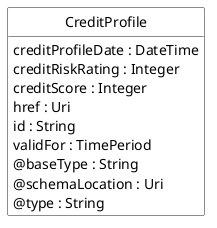 @startuml
hide circle
hide methods
hide stereotype
show <<Enumeration>> stereotype
skinparam class {
   BackgroundColor<<Enumeration>> #E6F5F7
   BackgroundColor<<Ref>> #FFFFE0
   BackgroundColor<<Pivot>> #FFFFFFF
   BackgroundColor<<SimpleType>> #E2F0DA
   BackgroundColor #FCF2E3
}

class CreditProfile <<Pivot>> {
    creditProfileDate : DateTime
    creditRiskRating : Integer
    creditScore : Integer
    href : Uri
    id : String
    validFor : TimePeriod
    @baseType : String
    @schemaLocation : Uri
    @type : String
}


@enduml